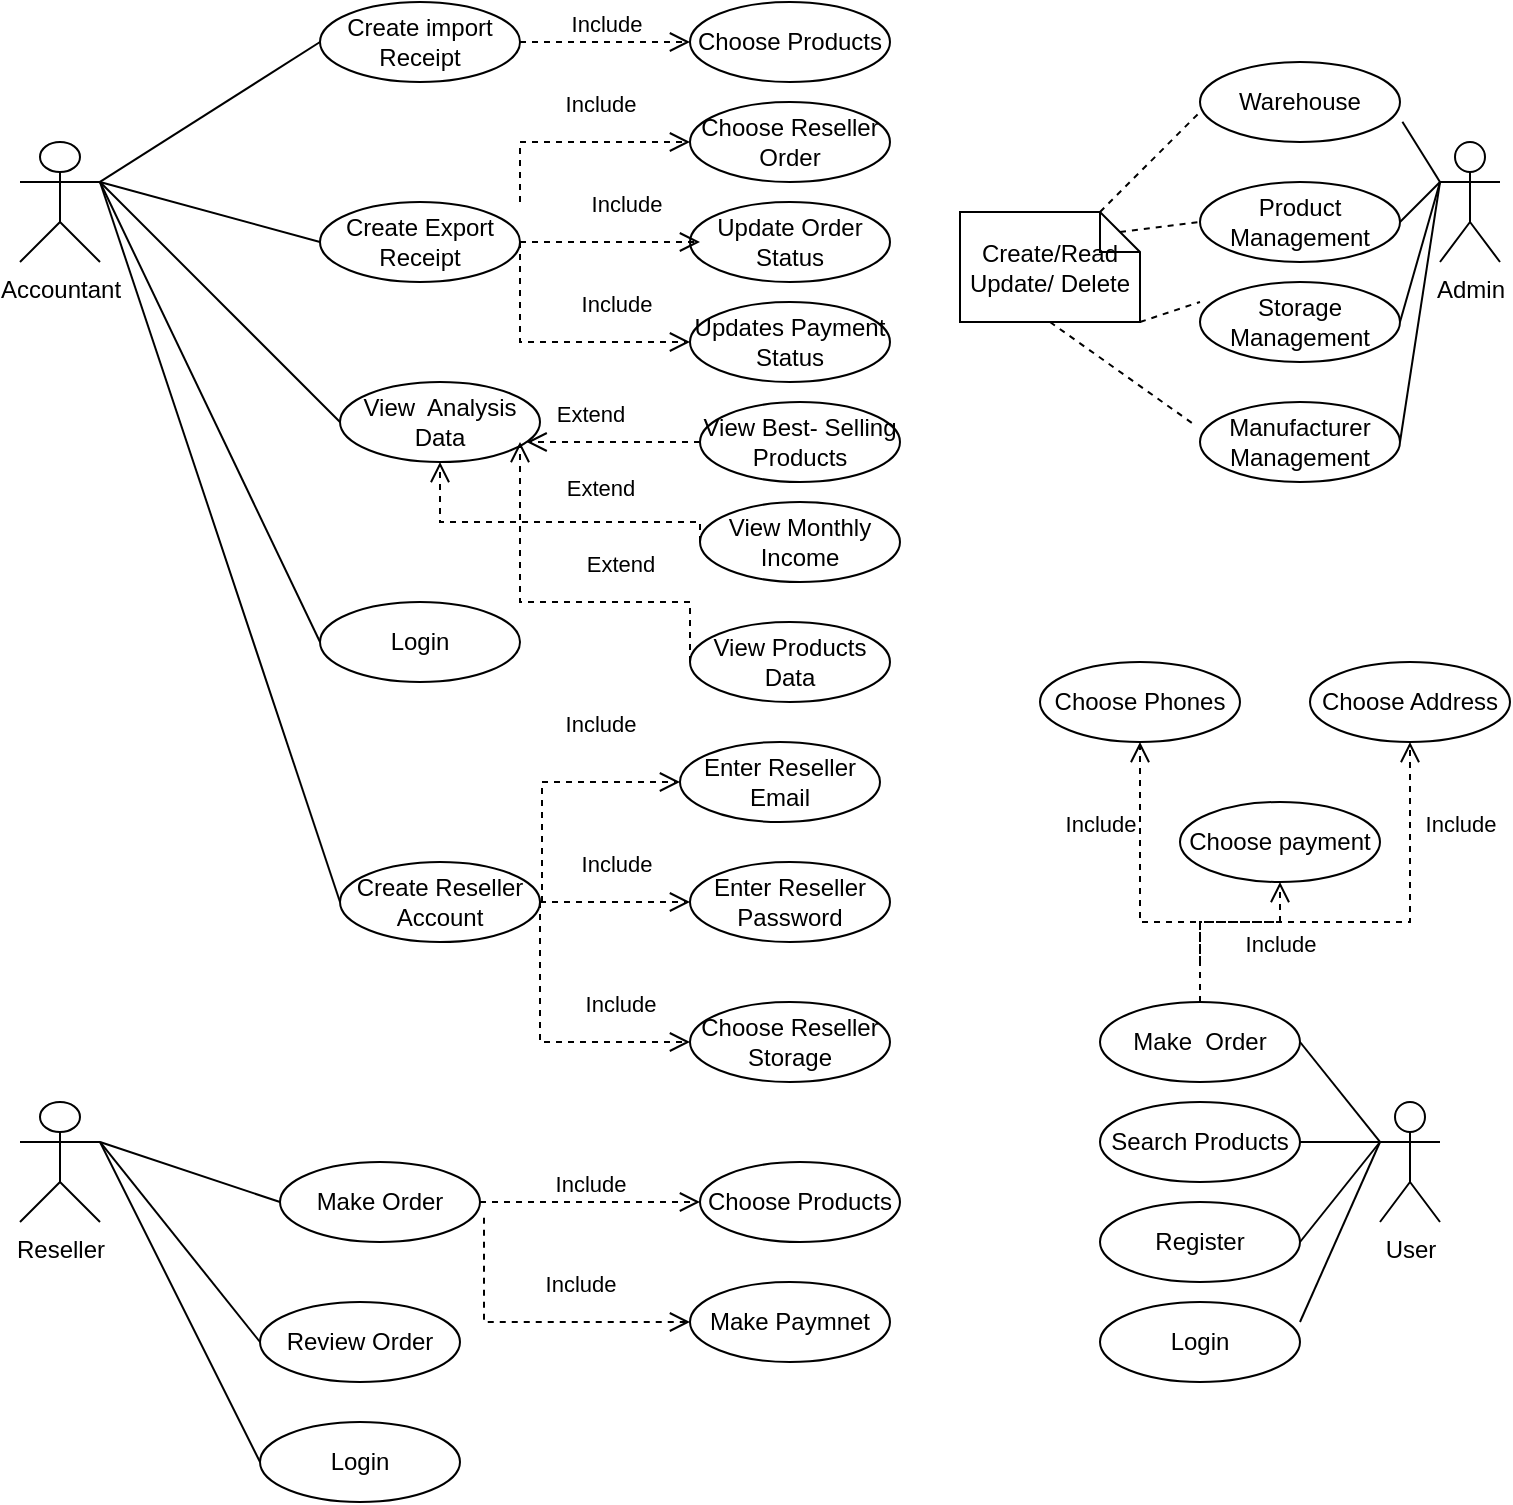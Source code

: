 <mxfile version="21.2.1" type="device">
  <diagram name="Page-1" id="Z_iE8Oe1xDvAM4t4I7aL">
    <mxGraphModel dx="1313" dy="774" grid="0" gridSize="10" guides="1" tooltips="1" connect="1" arrows="1" fold="1" page="1" pageScale="1" pageWidth="850" pageHeight="1100" math="0" shadow="0">
      <root>
        <mxCell id="0" />
        <mxCell id="1" parent="0" />
        <mxCell id="nKITEEV85xEgaJ3Tnu8Z-1" value="Accountant&lt;br&gt;" style="shape=umlActor;verticalLabelPosition=bottom;verticalAlign=top;html=1;outlineConnect=0;" parent="1" vertex="1">
          <mxGeometry x="90" y="100" width="40" height="60" as="geometry" />
        </mxCell>
        <mxCell id="nKITEEV85xEgaJ3Tnu8Z-2" value="Reseller" style="shape=umlActor;verticalLabelPosition=bottom;verticalAlign=top;html=1;outlineConnect=0;" parent="1" vertex="1">
          <mxGeometry x="90" y="580" width="40" height="60" as="geometry" />
        </mxCell>
        <mxCell id="nKITEEV85xEgaJ3Tnu8Z-3" value="Admin&lt;br&gt;" style="shape=umlActor;verticalLabelPosition=bottom;verticalAlign=top;html=1;outlineConnect=0;" parent="1" vertex="1">
          <mxGeometry x="800" y="100" width="30" height="60" as="geometry" />
        </mxCell>
        <mxCell id="nKITEEV85xEgaJ3Tnu8Z-4" value="User&lt;br&gt;" style="shape=umlActor;verticalLabelPosition=bottom;verticalAlign=top;html=1;outlineConnect=0;" parent="1" vertex="1">
          <mxGeometry x="770" y="580" width="30" height="60" as="geometry" />
        </mxCell>
        <mxCell id="nKITEEV85xEgaJ3Tnu8Z-5" value="Create import Receipt" style="ellipse;whiteSpace=wrap;html=1;align=center;newEdgeStyle={&quot;edgeStyle&quot;:&quot;entityRelationEdgeStyle&quot;,&quot;startArrow&quot;:&quot;none&quot;,&quot;endArrow&quot;:&quot;none&quot;,&quot;segment&quot;:10,&quot;curved&quot;:1,&quot;sourcePerimeterSpacing&quot;:0,&quot;targetPerimeterSpacing&quot;:0};treeFolding=1;treeMoving=1;" parent="1" vertex="1">
          <mxGeometry x="240" y="30" width="100" height="40" as="geometry" />
        </mxCell>
        <mxCell id="nKITEEV85xEgaJ3Tnu8Z-6" value="Create Export Receipt" style="ellipse;whiteSpace=wrap;html=1;align=center;newEdgeStyle={&quot;edgeStyle&quot;:&quot;entityRelationEdgeStyle&quot;,&quot;startArrow&quot;:&quot;none&quot;,&quot;endArrow&quot;:&quot;none&quot;,&quot;segment&quot;:10,&quot;curved&quot;:1,&quot;sourcePerimeterSpacing&quot;:0,&quot;targetPerimeterSpacing&quot;:0};treeFolding=1;treeMoving=1;" parent="1" vertex="1">
          <mxGeometry x="240" y="130" width="100" height="40" as="geometry" />
        </mxCell>
        <mxCell id="nKITEEV85xEgaJ3Tnu8Z-7" value="View&amp;nbsp; Analysis Data" style="ellipse;whiteSpace=wrap;html=1;align=center;newEdgeStyle={&quot;edgeStyle&quot;:&quot;entityRelationEdgeStyle&quot;,&quot;startArrow&quot;:&quot;none&quot;,&quot;endArrow&quot;:&quot;none&quot;,&quot;segment&quot;:10,&quot;curved&quot;:1,&quot;sourcePerimeterSpacing&quot;:0,&quot;targetPerimeterSpacing&quot;:0};treeFolding=1;treeMoving=1;" parent="1" vertex="1">
          <mxGeometry x="250" y="220" width="100" height="40" as="geometry" />
        </mxCell>
        <mxCell id="nKITEEV85xEgaJ3Tnu8Z-8" value="Login" style="ellipse;whiteSpace=wrap;html=1;align=center;newEdgeStyle={&quot;edgeStyle&quot;:&quot;entityRelationEdgeStyle&quot;,&quot;startArrow&quot;:&quot;none&quot;,&quot;endArrow&quot;:&quot;none&quot;,&quot;segment&quot;:10,&quot;curved&quot;:1,&quot;sourcePerimeterSpacing&quot;:0,&quot;targetPerimeterSpacing&quot;:0};treeFolding=1;treeMoving=1;" parent="1" vertex="1">
          <mxGeometry x="240" y="330" width="100" height="40" as="geometry" />
        </mxCell>
        <mxCell id="nKITEEV85xEgaJ3Tnu8Z-9" value="Create Reseller Account" style="ellipse;whiteSpace=wrap;html=1;align=center;newEdgeStyle={&quot;edgeStyle&quot;:&quot;entityRelationEdgeStyle&quot;,&quot;startArrow&quot;:&quot;none&quot;,&quot;endArrow&quot;:&quot;none&quot;,&quot;segment&quot;:10,&quot;curved&quot;:1,&quot;sourcePerimeterSpacing&quot;:0,&quot;targetPerimeterSpacing&quot;:0};treeFolding=1;treeMoving=1;" parent="1" vertex="1">
          <mxGeometry x="250" y="460" width="100" height="40" as="geometry" />
        </mxCell>
        <mxCell id="nKITEEV85xEgaJ3Tnu8Z-10" value="Choose Products" style="ellipse;whiteSpace=wrap;html=1;align=center;newEdgeStyle={&quot;edgeStyle&quot;:&quot;entityRelationEdgeStyle&quot;,&quot;startArrow&quot;:&quot;none&quot;,&quot;endArrow&quot;:&quot;none&quot;,&quot;segment&quot;:10,&quot;curved&quot;:1,&quot;sourcePerimeterSpacing&quot;:0,&quot;targetPerimeterSpacing&quot;:0};treeFolding=1;treeMoving=1;" parent="1" vertex="1">
          <mxGeometry x="425" y="30" width="100" height="40" as="geometry" />
        </mxCell>
        <mxCell id="nKITEEV85xEgaJ3Tnu8Z-11" value="Choose Reseller Order" style="ellipse;whiteSpace=wrap;html=1;align=center;newEdgeStyle={&quot;edgeStyle&quot;:&quot;entityRelationEdgeStyle&quot;,&quot;startArrow&quot;:&quot;none&quot;,&quot;endArrow&quot;:&quot;none&quot;,&quot;segment&quot;:10,&quot;curved&quot;:1,&quot;sourcePerimeterSpacing&quot;:0,&quot;targetPerimeterSpacing&quot;:0};treeFolding=1;treeMoving=1;" parent="1" vertex="1">
          <mxGeometry x="425" y="80" width="100" height="40" as="geometry" />
        </mxCell>
        <mxCell id="nKITEEV85xEgaJ3Tnu8Z-12" value="Choose Reseller Storage" style="ellipse;whiteSpace=wrap;html=1;align=center;newEdgeStyle={&quot;edgeStyle&quot;:&quot;entityRelationEdgeStyle&quot;,&quot;startArrow&quot;:&quot;none&quot;,&quot;endArrow&quot;:&quot;none&quot;,&quot;segment&quot;:10,&quot;curved&quot;:1,&quot;sourcePerimeterSpacing&quot;:0,&quot;targetPerimeterSpacing&quot;:0};treeFolding=1;treeMoving=1;" parent="1" vertex="1">
          <mxGeometry x="425" y="530" width="100" height="40" as="geometry" />
        </mxCell>
        <mxCell id="nKITEEV85xEgaJ3Tnu8Z-13" value="Enter Reseller Password" style="ellipse;whiteSpace=wrap;html=1;align=center;newEdgeStyle={&quot;edgeStyle&quot;:&quot;entityRelationEdgeStyle&quot;,&quot;startArrow&quot;:&quot;none&quot;,&quot;endArrow&quot;:&quot;none&quot;,&quot;segment&quot;:10,&quot;curved&quot;:1,&quot;sourcePerimeterSpacing&quot;:0,&quot;targetPerimeterSpacing&quot;:0};treeFolding=1;treeMoving=1;" parent="1" vertex="1">
          <mxGeometry x="425" y="460" width="100" height="40" as="geometry" />
        </mxCell>
        <mxCell id="nKITEEV85xEgaJ3Tnu8Z-14" value="Update Order Status" style="ellipse;whiteSpace=wrap;html=1;align=center;newEdgeStyle={&quot;edgeStyle&quot;:&quot;entityRelationEdgeStyle&quot;,&quot;startArrow&quot;:&quot;none&quot;,&quot;endArrow&quot;:&quot;none&quot;,&quot;segment&quot;:10,&quot;curved&quot;:1,&quot;sourcePerimeterSpacing&quot;:0,&quot;targetPerimeterSpacing&quot;:0};treeFolding=1;treeMoving=1;" parent="1" vertex="1">
          <mxGeometry x="425" y="130" width="100" height="40" as="geometry" />
        </mxCell>
        <mxCell id="nKITEEV85xEgaJ3Tnu8Z-15" value="Updates Payment Status" style="ellipse;whiteSpace=wrap;html=1;align=center;newEdgeStyle={&quot;edgeStyle&quot;:&quot;entityRelationEdgeStyle&quot;,&quot;startArrow&quot;:&quot;none&quot;,&quot;endArrow&quot;:&quot;none&quot;,&quot;segment&quot;:10,&quot;curved&quot;:1,&quot;sourcePerimeterSpacing&quot;:0,&quot;targetPerimeterSpacing&quot;:0};treeFolding=1;treeMoving=1;" parent="1" vertex="1">
          <mxGeometry x="425" y="180" width="100" height="40" as="geometry" />
        </mxCell>
        <mxCell id="nKITEEV85xEgaJ3Tnu8Z-16" value="View Best- Selling Products" style="ellipse;whiteSpace=wrap;html=1;align=center;newEdgeStyle={&quot;edgeStyle&quot;:&quot;entityRelationEdgeStyle&quot;,&quot;startArrow&quot;:&quot;none&quot;,&quot;endArrow&quot;:&quot;none&quot;,&quot;segment&quot;:10,&quot;curved&quot;:1,&quot;sourcePerimeterSpacing&quot;:0,&quot;targetPerimeterSpacing&quot;:0};treeFolding=1;treeMoving=1;" parent="1" vertex="1">
          <mxGeometry x="430" y="230" width="100" height="40" as="geometry" />
        </mxCell>
        <mxCell id="nKITEEV85xEgaJ3Tnu8Z-17" value="View Monthly Income" style="ellipse;whiteSpace=wrap;html=1;align=center;newEdgeStyle={&quot;edgeStyle&quot;:&quot;entityRelationEdgeStyle&quot;,&quot;startArrow&quot;:&quot;none&quot;,&quot;endArrow&quot;:&quot;none&quot;,&quot;segment&quot;:10,&quot;curved&quot;:1,&quot;sourcePerimeterSpacing&quot;:0,&quot;targetPerimeterSpacing&quot;:0};treeFolding=1;treeMoving=1;" parent="1" vertex="1">
          <mxGeometry x="430" y="280" width="100" height="40" as="geometry" />
        </mxCell>
        <mxCell id="nKITEEV85xEgaJ3Tnu8Z-18" value="View Products Data" style="ellipse;whiteSpace=wrap;html=1;align=center;newEdgeStyle={&quot;edgeStyle&quot;:&quot;entityRelationEdgeStyle&quot;,&quot;startArrow&quot;:&quot;none&quot;,&quot;endArrow&quot;:&quot;none&quot;,&quot;segment&quot;:10,&quot;curved&quot;:1,&quot;sourcePerimeterSpacing&quot;:0,&quot;targetPerimeterSpacing&quot;:0};treeFolding=1;treeMoving=1;" parent="1" vertex="1">
          <mxGeometry x="425" y="340" width="100" height="40" as="geometry" />
        </mxCell>
        <mxCell id="nKITEEV85xEgaJ3Tnu8Z-19" value="Enter Reseller Email" style="ellipse;whiteSpace=wrap;html=1;align=center;newEdgeStyle={&quot;edgeStyle&quot;:&quot;entityRelationEdgeStyle&quot;,&quot;startArrow&quot;:&quot;none&quot;,&quot;endArrow&quot;:&quot;none&quot;,&quot;segment&quot;:10,&quot;curved&quot;:1,&quot;sourcePerimeterSpacing&quot;:0,&quot;targetPerimeterSpacing&quot;:0};treeFolding=1;treeMoving=1;" parent="1" vertex="1">
          <mxGeometry x="420" y="400" width="100" height="40" as="geometry" />
        </mxCell>
        <mxCell id="nKITEEV85xEgaJ3Tnu8Z-20" value="Login" style="ellipse;whiteSpace=wrap;html=1;align=center;newEdgeStyle={&quot;edgeStyle&quot;:&quot;entityRelationEdgeStyle&quot;,&quot;startArrow&quot;:&quot;none&quot;,&quot;endArrow&quot;:&quot;none&quot;,&quot;segment&quot;:10,&quot;curved&quot;:1,&quot;sourcePerimeterSpacing&quot;:0,&quot;targetPerimeterSpacing&quot;:0};treeFolding=1;treeMoving=1;" parent="1" vertex="1">
          <mxGeometry x="210" y="740" width="100" height="40" as="geometry" />
        </mxCell>
        <mxCell id="nKITEEV85xEgaJ3Tnu8Z-21" value="Review Order" style="ellipse;whiteSpace=wrap;html=1;align=center;newEdgeStyle={&quot;edgeStyle&quot;:&quot;entityRelationEdgeStyle&quot;,&quot;startArrow&quot;:&quot;none&quot;,&quot;endArrow&quot;:&quot;none&quot;,&quot;segment&quot;:10,&quot;curved&quot;:1,&quot;sourcePerimeterSpacing&quot;:0,&quot;targetPerimeterSpacing&quot;:0};treeFolding=1;treeMoving=1;" parent="1" vertex="1">
          <mxGeometry x="210" y="680" width="100" height="40" as="geometry" />
        </mxCell>
        <mxCell id="nKITEEV85xEgaJ3Tnu8Z-22" value="Make Order" style="ellipse;whiteSpace=wrap;html=1;align=center;newEdgeStyle={&quot;edgeStyle&quot;:&quot;entityRelationEdgeStyle&quot;,&quot;startArrow&quot;:&quot;none&quot;,&quot;endArrow&quot;:&quot;none&quot;,&quot;segment&quot;:10,&quot;curved&quot;:1,&quot;sourcePerimeterSpacing&quot;:0,&quot;targetPerimeterSpacing&quot;:0};treeFolding=1;treeMoving=1;" parent="1" vertex="1">
          <mxGeometry x="220" y="610" width="100" height="40" as="geometry" />
        </mxCell>
        <mxCell id="nKITEEV85xEgaJ3Tnu8Z-23" value="Make Paymnet" style="ellipse;whiteSpace=wrap;html=1;align=center;newEdgeStyle={&quot;edgeStyle&quot;:&quot;entityRelationEdgeStyle&quot;,&quot;startArrow&quot;:&quot;none&quot;,&quot;endArrow&quot;:&quot;none&quot;,&quot;segment&quot;:10,&quot;curved&quot;:1,&quot;sourcePerimeterSpacing&quot;:0,&quot;targetPerimeterSpacing&quot;:0};treeFolding=1;treeMoving=1;" parent="1" vertex="1">
          <mxGeometry x="425" y="670" width="100" height="40" as="geometry" />
        </mxCell>
        <mxCell id="nKITEEV85xEgaJ3Tnu8Z-24" value="Choose Products" style="ellipse;whiteSpace=wrap;html=1;align=center;newEdgeStyle={&quot;edgeStyle&quot;:&quot;entityRelationEdgeStyle&quot;,&quot;startArrow&quot;:&quot;none&quot;,&quot;endArrow&quot;:&quot;none&quot;,&quot;segment&quot;:10,&quot;curved&quot;:1,&quot;sourcePerimeterSpacing&quot;:0,&quot;targetPerimeterSpacing&quot;:0};treeFolding=1;treeMoving=1;" parent="1" vertex="1">
          <mxGeometry x="430" y="610" width="100" height="40" as="geometry" />
        </mxCell>
        <mxCell id="nKITEEV85xEgaJ3Tnu8Z-25" value="Manufacturer Management" style="ellipse;whiteSpace=wrap;html=1;align=center;newEdgeStyle={&quot;edgeStyle&quot;:&quot;entityRelationEdgeStyle&quot;,&quot;startArrow&quot;:&quot;none&quot;,&quot;endArrow&quot;:&quot;none&quot;,&quot;segment&quot;:10,&quot;curved&quot;:1,&quot;sourcePerimeterSpacing&quot;:0,&quot;targetPerimeterSpacing&quot;:0};treeFolding=1;treeMoving=1;" parent="1" vertex="1">
          <mxGeometry x="680" y="230" width="100" height="40" as="geometry" />
        </mxCell>
        <mxCell id="nKITEEV85xEgaJ3Tnu8Z-26" value="Storage Management" style="ellipse;whiteSpace=wrap;html=1;align=center;newEdgeStyle={&quot;edgeStyle&quot;:&quot;entityRelationEdgeStyle&quot;,&quot;startArrow&quot;:&quot;none&quot;,&quot;endArrow&quot;:&quot;none&quot;,&quot;segment&quot;:10,&quot;curved&quot;:1,&quot;sourcePerimeterSpacing&quot;:0,&quot;targetPerimeterSpacing&quot;:0};treeFolding=1;treeMoving=1;" parent="1" vertex="1">
          <mxGeometry x="680" y="170" width="100" height="40" as="geometry" />
        </mxCell>
        <mxCell id="nKITEEV85xEgaJ3Tnu8Z-27" value="Product Management" style="ellipse;whiteSpace=wrap;html=1;align=center;newEdgeStyle={&quot;edgeStyle&quot;:&quot;entityRelationEdgeStyle&quot;,&quot;startArrow&quot;:&quot;none&quot;,&quot;endArrow&quot;:&quot;none&quot;,&quot;segment&quot;:10,&quot;curved&quot;:1,&quot;sourcePerimeterSpacing&quot;:0,&quot;targetPerimeterSpacing&quot;:0};treeFolding=1;treeMoving=1;" parent="1" vertex="1">
          <mxGeometry x="680" y="120" width="100" height="40" as="geometry" />
        </mxCell>
        <mxCell id="nKITEEV85xEgaJ3Tnu8Z-28" value="Warehouse" style="ellipse;whiteSpace=wrap;html=1;align=center;newEdgeStyle={&quot;edgeStyle&quot;:&quot;entityRelationEdgeStyle&quot;,&quot;startArrow&quot;:&quot;none&quot;,&quot;endArrow&quot;:&quot;none&quot;,&quot;segment&quot;:10,&quot;curved&quot;:1,&quot;sourcePerimeterSpacing&quot;:0,&quot;targetPerimeterSpacing&quot;:0};treeFolding=1;treeMoving=1;" parent="1" vertex="1">
          <mxGeometry x="680" y="60" width="100" height="40" as="geometry" />
        </mxCell>
        <mxCell id="nKITEEV85xEgaJ3Tnu8Z-29" value="Login" style="ellipse;whiteSpace=wrap;html=1;align=center;newEdgeStyle={&quot;edgeStyle&quot;:&quot;entityRelationEdgeStyle&quot;,&quot;startArrow&quot;:&quot;none&quot;,&quot;endArrow&quot;:&quot;none&quot;,&quot;segment&quot;:10,&quot;curved&quot;:1,&quot;sourcePerimeterSpacing&quot;:0,&quot;targetPerimeterSpacing&quot;:0};treeFolding=1;treeMoving=1;" parent="1" vertex="1">
          <mxGeometry x="630" y="680" width="100" height="40" as="geometry" />
        </mxCell>
        <mxCell id="nKITEEV85xEgaJ3Tnu8Z-30" value="Register" style="ellipse;whiteSpace=wrap;html=1;align=center;newEdgeStyle={&quot;edgeStyle&quot;:&quot;entityRelationEdgeStyle&quot;,&quot;startArrow&quot;:&quot;none&quot;,&quot;endArrow&quot;:&quot;none&quot;,&quot;segment&quot;:10,&quot;curved&quot;:1,&quot;sourcePerimeterSpacing&quot;:0,&quot;targetPerimeterSpacing&quot;:0};treeFolding=1;treeMoving=1;" parent="1" vertex="1">
          <mxGeometry x="630" y="630" width="100" height="40" as="geometry" />
        </mxCell>
        <mxCell id="nKITEEV85xEgaJ3Tnu8Z-31" value="Search Products" style="ellipse;whiteSpace=wrap;html=1;align=center;newEdgeStyle={&quot;edgeStyle&quot;:&quot;entityRelationEdgeStyle&quot;,&quot;startArrow&quot;:&quot;none&quot;,&quot;endArrow&quot;:&quot;none&quot;,&quot;segment&quot;:10,&quot;curved&quot;:1,&quot;sourcePerimeterSpacing&quot;:0,&quot;targetPerimeterSpacing&quot;:0};treeFolding=1;treeMoving=1;" parent="1" vertex="1">
          <mxGeometry x="630" y="580" width="100" height="40" as="geometry" />
        </mxCell>
        <mxCell id="nKITEEV85xEgaJ3Tnu8Z-32" value="Make&amp;nbsp; Order" style="ellipse;whiteSpace=wrap;html=1;align=center;newEdgeStyle={&quot;edgeStyle&quot;:&quot;entityRelationEdgeStyle&quot;,&quot;startArrow&quot;:&quot;none&quot;,&quot;endArrow&quot;:&quot;none&quot;,&quot;segment&quot;:10,&quot;curved&quot;:1,&quot;sourcePerimeterSpacing&quot;:0,&quot;targetPerimeterSpacing&quot;:0};treeFolding=1;treeMoving=1;" parent="1" vertex="1">
          <mxGeometry x="630" y="530" width="100" height="40" as="geometry" />
        </mxCell>
        <mxCell id="nKITEEV85xEgaJ3Tnu8Z-35" value="Choose payment" style="ellipse;whiteSpace=wrap;html=1;align=center;newEdgeStyle={&quot;edgeStyle&quot;:&quot;entityRelationEdgeStyle&quot;,&quot;startArrow&quot;:&quot;none&quot;,&quot;endArrow&quot;:&quot;none&quot;,&quot;segment&quot;:10,&quot;curved&quot;:1,&quot;sourcePerimeterSpacing&quot;:0,&quot;targetPerimeterSpacing&quot;:0};treeFolding=1;treeMoving=1;" parent="1" vertex="1">
          <mxGeometry x="670" y="430" width="100" height="40" as="geometry" />
        </mxCell>
        <mxCell id="nKITEEV85xEgaJ3Tnu8Z-36" value="Choose Address" style="ellipse;whiteSpace=wrap;html=1;align=center;newEdgeStyle={&quot;edgeStyle&quot;:&quot;entityRelationEdgeStyle&quot;,&quot;startArrow&quot;:&quot;none&quot;,&quot;endArrow&quot;:&quot;none&quot;,&quot;segment&quot;:10,&quot;curved&quot;:1,&quot;sourcePerimeterSpacing&quot;:0,&quot;targetPerimeterSpacing&quot;:0};treeFolding=1;treeMoving=1;" parent="1" vertex="1">
          <mxGeometry x="735" y="360" width="100" height="40" as="geometry" />
        </mxCell>
        <mxCell id="nKITEEV85xEgaJ3Tnu8Z-37" value="Choose Phones" style="ellipse;whiteSpace=wrap;html=1;align=center;newEdgeStyle={&quot;edgeStyle&quot;:&quot;entityRelationEdgeStyle&quot;,&quot;startArrow&quot;:&quot;none&quot;,&quot;endArrow&quot;:&quot;none&quot;,&quot;segment&quot;:10,&quot;curved&quot;:1,&quot;sourcePerimeterSpacing&quot;:0,&quot;targetPerimeterSpacing&quot;:0};treeFolding=1;treeMoving=1;" parent="1" vertex="1">
          <mxGeometry x="600" y="360" width="100" height="40" as="geometry" />
        </mxCell>
        <mxCell id="nKITEEV85xEgaJ3Tnu8Z-65" value="" style="endArrow=none;html=1;rounded=0;exitX=1;exitY=0.333;exitDx=0;exitDy=0;exitPerimeter=0;entryX=0;entryY=0.5;entryDx=0;entryDy=0;" parent="1" source="nKITEEV85xEgaJ3Tnu8Z-1" target="nKITEEV85xEgaJ3Tnu8Z-5" edge="1">
          <mxGeometry width="50" height="50" relative="1" as="geometry">
            <mxPoint x="160" y="120" as="sourcePoint" />
            <mxPoint x="210" y="70" as="targetPoint" />
          </mxGeometry>
        </mxCell>
        <mxCell id="nKITEEV85xEgaJ3Tnu8Z-67" value="" style="endArrow=none;html=1;rounded=0;exitX=1;exitY=0.333;exitDx=0;exitDy=0;exitPerimeter=0;entryX=0;entryY=0.5;entryDx=0;entryDy=0;" parent="1" source="nKITEEV85xEgaJ3Tnu8Z-1" target="nKITEEV85xEgaJ3Tnu8Z-6" edge="1">
          <mxGeometry width="50" height="50" relative="1" as="geometry">
            <mxPoint x="720" y="450" as="sourcePoint" />
            <mxPoint x="770" y="400" as="targetPoint" />
          </mxGeometry>
        </mxCell>
        <mxCell id="nKITEEV85xEgaJ3Tnu8Z-68" value="" style="endArrow=none;html=1;rounded=0;entryX=0;entryY=0.5;entryDx=0;entryDy=0;" parent="1" target="nKITEEV85xEgaJ3Tnu8Z-7" edge="1">
          <mxGeometry width="50" height="50" relative="1" as="geometry">
            <mxPoint x="130" y="120" as="sourcePoint" />
            <mxPoint x="250" y="130" as="targetPoint" />
          </mxGeometry>
        </mxCell>
        <mxCell id="nKITEEV85xEgaJ3Tnu8Z-69" value="" style="endArrow=none;html=1;rounded=0;entryX=0;entryY=0.5;entryDx=0;entryDy=0;" parent="1" target="nKITEEV85xEgaJ3Tnu8Z-8" edge="1">
          <mxGeometry width="50" height="50" relative="1" as="geometry">
            <mxPoint x="130" y="120" as="sourcePoint" />
            <mxPoint x="260" y="140" as="targetPoint" />
          </mxGeometry>
        </mxCell>
        <mxCell id="nKITEEV85xEgaJ3Tnu8Z-70" value="" style="endArrow=none;html=1;rounded=0;exitX=1;exitY=0.333;exitDx=0;exitDy=0;exitPerimeter=0;entryX=0;entryY=0.5;entryDx=0;entryDy=0;" parent="1" source="nKITEEV85xEgaJ3Tnu8Z-1" target="nKITEEV85xEgaJ3Tnu8Z-9" edge="1">
          <mxGeometry width="50" height="50" relative="1" as="geometry">
            <mxPoint x="160" y="150" as="sourcePoint" />
            <mxPoint x="270" y="150" as="targetPoint" />
          </mxGeometry>
        </mxCell>
        <mxCell id="nKITEEV85xEgaJ3Tnu8Z-71" value="" style="endArrow=none;html=1;rounded=0;entryX=0;entryY=0.5;entryDx=0;entryDy=0;" parent="1" target="nKITEEV85xEgaJ3Tnu8Z-22" edge="1">
          <mxGeometry width="50" height="50" relative="1" as="geometry">
            <mxPoint x="130" y="600" as="sourcePoint" />
            <mxPoint x="280" y="160" as="targetPoint" />
          </mxGeometry>
        </mxCell>
        <mxCell id="nKITEEV85xEgaJ3Tnu8Z-72" value="" style="endArrow=none;html=1;rounded=0;exitX=1;exitY=0.333;exitDx=0;exitDy=0;exitPerimeter=0;entryX=0;entryY=0.5;entryDx=0;entryDy=0;" parent="1" source="nKITEEV85xEgaJ3Tnu8Z-2" target="nKITEEV85xEgaJ3Tnu8Z-21" edge="1">
          <mxGeometry width="50" height="50" relative="1" as="geometry">
            <mxPoint x="180" y="170" as="sourcePoint" />
            <mxPoint x="290" y="170" as="targetPoint" />
          </mxGeometry>
        </mxCell>
        <mxCell id="nKITEEV85xEgaJ3Tnu8Z-73" value="" style="endArrow=none;html=1;rounded=0;exitX=1;exitY=0.333;exitDx=0;exitDy=0;exitPerimeter=0;entryX=0;entryY=0.5;entryDx=0;entryDy=0;" parent="1" source="nKITEEV85xEgaJ3Tnu8Z-2" target="nKITEEV85xEgaJ3Tnu8Z-20" edge="1">
          <mxGeometry width="50" height="50" relative="1" as="geometry">
            <mxPoint x="190" y="180" as="sourcePoint" />
            <mxPoint x="300" y="180" as="targetPoint" />
          </mxGeometry>
        </mxCell>
        <mxCell id="nKITEEV85xEgaJ3Tnu8Z-74" value="" style="endArrow=none;html=1;rounded=0;exitX=1.012;exitY=0.747;exitDx=0;exitDy=0;exitPerimeter=0;entryX=0;entryY=0.333;entryDx=0;entryDy=0;entryPerimeter=0;" parent="1" source="nKITEEV85xEgaJ3Tnu8Z-28" target="nKITEEV85xEgaJ3Tnu8Z-3" edge="1">
          <mxGeometry width="50" height="50" relative="1" as="geometry">
            <mxPoint x="200" y="190" as="sourcePoint" />
            <mxPoint x="310" y="190" as="targetPoint" />
          </mxGeometry>
        </mxCell>
        <mxCell id="nKITEEV85xEgaJ3Tnu8Z-75" value="" style="endArrow=none;html=1;rounded=0;exitX=1;exitY=0.5;exitDx=0;exitDy=0;" parent="1" source="nKITEEV85xEgaJ3Tnu8Z-27" edge="1">
          <mxGeometry width="50" height="50" relative="1" as="geometry">
            <mxPoint x="751" y="120" as="sourcePoint" />
            <mxPoint x="800" y="120" as="targetPoint" />
            <Array as="points">
              <mxPoint x="800" y="120" />
            </Array>
          </mxGeometry>
        </mxCell>
        <mxCell id="nKITEEV85xEgaJ3Tnu8Z-76" value="" style="endArrow=none;html=1;rounded=0;exitX=1;exitY=0.5;exitDx=0;exitDy=0;" parent="1" source="nKITEEV85xEgaJ3Tnu8Z-26" edge="1">
          <mxGeometry width="50" height="50" relative="1" as="geometry">
            <mxPoint x="761" y="130" as="sourcePoint" />
            <mxPoint x="800" y="120" as="targetPoint" />
          </mxGeometry>
        </mxCell>
        <mxCell id="nKITEEV85xEgaJ3Tnu8Z-77" value="" style="endArrow=none;html=1;rounded=0;exitX=1;exitY=0.5;exitDx=0;exitDy=0;" parent="1" source="nKITEEV85xEgaJ3Tnu8Z-25" edge="1">
          <mxGeometry width="50" height="50" relative="1" as="geometry">
            <mxPoint x="771" y="140" as="sourcePoint" />
            <mxPoint x="800" y="120" as="targetPoint" />
          </mxGeometry>
        </mxCell>
        <mxCell id="nKITEEV85xEgaJ3Tnu8Z-79" value="" style="endArrow=none;html=1;rounded=0;exitX=1;exitY=0.5;exitDx=0;exitDy=0;entryX=0;entryY=0.333;entryDx=0;entryDy=0;entryPerimeter=0;" parent="1" source="nKITEEV85xEgaJ3Tnu8Z-32" target="nKITEEV85xEgaJ3Tnu8Z-4" edge="1">
          <mxGeometry width="50" height="50" relative="1" as="geometry">
            <mxPoint x="781" y="150" as="sourcePoint" />
            <mxPoint x="820" y="160" as="targetPoint" />
          </mxGeometry>
        </mxCell>
        <mxCell id="nKITEEV85xEgaJ3Tnu8Z-80" value="" style="endArrow=none;html=1;rounded=0;exitX=1;exitY=0.5;exitDx=0;exitDy=0;" parent="1" source="nKITEEV85xEgaJ3Tnu8Z-30" edge="1">
          <mxGeometry width="50" height="50" relative="1" as="geometry">
            <mxPoint x="791" y="160" as="sourcePoint" />
            <mxPoint x="770" y="600" as="targetPoint" />
          </mxGeometry>
        </mxCell>
        <mxCell id="nKITEEV85xEgaJ3Tnu8Z-81" value="" style="endArrow=none;html=1;rounded=0;exitX=1;exitY=0.25;exitDx=0;exitDy=0;exitPerimeter=0;" parent="1" source="nKITEEV85xEgaJ3Tnu8Z-29" edge="1">
          <mxGeometry width="50" height="50" relative="1" as="geometry">
            <mxPoint x="801" y="170" as="sourcePoint" />
            <mxPoint x="770" y="600" as="targetPoint" />
          </mxGeometry>
        </mxCell>
        <mxCell id="nKITEEV85xEgaJ3Tnu8Z-82" value="" style="endArrow=none;html=1;rounded=0;exitX=1;exitY=0.5;exitDx=0;exitDy=0;" parent="1" source="nKITEEV85xEgaJ3Tnu8Z-31" edge="1">
          <mxGeometry width="50" height="50" relative="1" as="geometry">
            <mxPoint x="811" y="180" as="sourcePoint" />
            <mxPoint x="770" y="600" as="targetPoint" />
          </mxGeometry>
        </mxCell>
        <mxCell id="nKITEEV85xEgaJ3Tnu8Z-83" value="Include&lt;br&gt;" style="html=1;verticalAlign=bottom;endArrow=open;dashed=1;endSize=8;edgeStyle=elbowEdgeStyle;elbow=vertical;curved=0;rounded=0;exitX=1;exitY=0.5;exitDx=0;exitDy=0;entryX=0;entryY=0.5;entryDx=0;entryDy=0;" parent="1" source="nKITEEV85xEgaJ3Tnu8Z-5" target="nKITEEV85xEgaJ3Tnu8Z-10" edge="1">
          <mxGeometry relative="1" as="geometry">
            <mxPoint x="790" y="430" as="sourcePoint" />
            <mxPoint x="710" y="430" as="targetPoint" />
          </mxGeometry>
        </mxCell>
        <mxCell id="nKITEEV85xEgaJ3Tnu8Z-85" value="Include" style="html=1;verticalAlign=bottom;endArrow=open;dashed=1;endSize=8;edgeStyle=elbowEdgeStyle;elbow=vertical;curved=0;rounded=0;" parent="1" edge="1">
          <mxGeometry x="0.217" y="10" relative="1" as="geometry">
            <mxPoint x="340" y="130" as="sourcePoint" />
            <mxPoint x="425" y="100" as="targetPoint" />
            <Array as="points">
              <mxPoint x="380" y="100" />
            </Array>
            <mxPoint as="offset" />
          </mxGeometry>
        </mxCell>
        <mxCell id="nKITEEV85xEgaJ3Tnu8Z-90" value="Include" style="html=1;verticalAlign=bottom;endArrow=open;dashed=1;endSize=8;edgeStyle=elbowEdgeStyle;elbow=vertical;curved=0;rounded=0;exitX=1;exitY=0.5;exitDx=0;exitDy=0;" parent="1" source="nKITEEV85xEgaJ3Tnu8Z-6" edge="1">
          <mxGeometry x="0.167" y="10" relative="1" as="geometry">
            <mxPoint x="350" y="130" as="sourcePoint" />
            <mxPoint x="430" y="150" as="targetPoint" />
            <Array as="points">
              <mxPoint x="410" y="150" />
              <mxPoint x="400" y="130" />
            </Array>
            <mxPoint as="offset" />
          </mxGeometry>
        </mxCell>
        <mxCell id="nKITEEV85xEgaJ3Tnu8Z-94" value="Include" style="html=1;verticalAlign=bottom;endArrow=open;dashed=1;endSize=8;edgeStyle=elbowEdgeStyle;elbow=vertical;curved=0;rounded=0;exitX=1;exitY=0.5;exitDx=0;exitDy=0;entryX=0;entryY=0.5;entryDx=0;entryDy=0;" parent="1" source="nKITEEV85xEgaJ3Tnu8Z-6" target="nKITEEV85xEgaJ3Tnu8Z-15" edge="1">
          <mxGeometry x="0.455" y="10" relative="1" as="geometry">
            <mxPoint x="790" y="430" as="sourcePoint" />
            <mxPoint x="710" y="430" as="targetPoint" />
            <Array as="points">
              <mxPoint x="380" y="200" />
              <mxPoint x="430" y="180" />
            </Array>
            <mxPoint as="offset" />
          </mxGeometry>
        </mxCell>
        <mxCell id="nKITEEV85xEgaJ3Tnu8Z-97" value="Extend" style="html=1;verticalAlign=bottom;endArrow=open;dashed=1;endSize=8;edgeStyle=elbowEdgeStyle;elbow=vertical;curved=0;rounded=0;exitX=0;exitY=0.5;exitDx=0;exitDy=0;" parent="1" source="nKITEEV85xEgaJ3Tnu8Z-16" target="nKITEEV85xEgaJ3Tnu8Z-7" edge="1">
          <mxGeometry x="0.264" y="-5" relative="1" as="geometry">
            <mxPoint x="790" y="430" as="sourcePoint" />
            <mxPoint x="353" y="240" as="targetPoint" />
            <mxPoint as="offset" />
          </mxGeometry>
        </mxCell>
        <mxCell id="nKITEEV85xEgaJ3Tnu8Z-101" value="Extend" style="html=1;verticalAlign=bottom;endArrow=open;dashed=1;endSize=8;edgeStyle=elbowEdgeStyle;elbow=vertical;curved=0;rounded=0;exitX=0;exitY=0.5;exitDx=0;exitDy=0;" parent="1" source="nKITEEV85xEgaJ3Tnu8Z-18" edge="1">
          <mxGeometry x="0.676" y="-40" relative="1" as="geometry">
            <mxPoint x="450" y="270" as="sourcePoint" />
            <mxPoint x="340" y="250" as="targetPoint" />
            <mxPoint as="offset" />
            <Array as="points">
              <mxPoint x="370" y="330" />
              <mxPoint x="420" y="330" />
              <mxPoint x="400" y="280" />
            </Array>
          </mxGeometry>
        </mxCell>
        <mxCell id="nKITEEV85xEgaJ3Tnu8Z-105" value="Extend" style="html=1;verticalAlign=bottom;endArrow=open;dashed=1;endSize=8;edgeStyle=elbowEdgeStyle;elbow=vertical;curved=0;rounded=0;exitX=0;exitY=0.5;exitDx=0;exitDy=0;" parent="1" source="nKITEEV85xEgaJ3Tnu8Z-17" target="nKITEEV85xEgaJ3Tnu8Z-7" edge="1">
          <mxGeometry x="-0.412" y="30" relative="1" as="geometry">
            <mxPoint x="440" y="260" as="sourcePoint" />
            <mxPoint x="353" y="260" as="targetPoint" />
            <mxPoint as="offset" />
            <Array as="points">
              <mxPoint x="410" y="290" />
              <mxPoint x="400" y="320" />
              <mxPoint x="390" y="300" />
            </Array>
          </mxGeometry>
        </mxCell>
        <mxCell id="nKITEEV85xEgaJ3Tnu8Z-106" value="Include" style="html=1;verticalAlign=bottom;endArrow=open;dashed=1;endSize=8;edgeStyle=elbowEdgeStyle;elbow=vertical;curved=0;rounded=0;entryX=0;entryY=0.5;entryDx=0;entryDy=0;" parent="1" target="nKITEEV85xEgaJ3Tnu8Z-19" edge="1">
          <mxGeometry x="0.38" y="20" relative="1" as="geometry">
            <mxPoint x="351" y="480" as="sourcePoint" />
            <mxPoint x="435" y="60" as="targetPoint" />
            <Array as="points">
              <mxPoint x="390" y="420" />
            </Array>
            <mxPoint as="offset" />
          </mxGeometry>
        </mxCell>
        <mxCell id="nKITEEV85xEgaJ3Tnu8Z-107" value="Include" style="html=1;verticalAlign=bottom;endArrow=open;dashed=1;endSize=8;edgeStyle=elbowEdgeStyle;elbow=vertical;curved=0;rounded=0;entryX=0;entryY=0.5;entryDx=0;entryDy=0;" parent="1" target="nKITEEV85xEgaJ3Tnu8Z-12" edge="1">
          <mxGeometry x="0.517" y="10" relative="1" as="geometry">
            <mxPoint x="350" y="480" as="sourcePoint" />
            <mxPoint x="445" y="70" as="targetPoint" />
            <Array as="points">
              <mxPoint x="390" y="550" />
            </Array>
            <mxPoint as="offset" />
          </mxGeometry>
        </mxCell>
        <mxCell id="nKITEEV85xEgaJ3Tnu8Z-108" value="Include" style="html=1;verticalAlign=bottom;endArrow=open;dashed=1;endSize=8;edgeStyle=elbowEdgeStyle;elbow=vertical;curved=0;rounded=0;exitX=1;exitY=0.5;exitDx=0;exitDy=0;entryX=0;entryY=0.5;entryDx=0;entryDy=0;" parent="1" source="nKITEEV85xEgaJ3Tnu8Z-9" target="nKITEEV85xEgaJ3Tnu8Z-13" edge="1">
          <mxGeometry y="10" relative="1" as="geometry">
            <mxPoint x="350" y="60" as="sourcePoint" />
            <mxPoint x="420" y="470" as="targetPoint" />
            <mxPoint as="offset" />
          </mxGeometry>
        </mxCell>
        <mxCell id="nKITEEV85xEgaJ3Tnu8Z-110" value="Include" style="html=1;verticalAlign=bottom;endArrow=open;dashed=1;endSize=8;edgeStyle=elbowEdgeStyle;elbow=vertical;curved=0;rounded=0;exitX=1;exitY=0.5;exitDx=0;exitDy=0;entryX=0;entryY=0.5;entryDx=0;entryDy=0;" parent="1" source="nKITEEV85xEgaJ3Tnu8Z-22" target="nKITEEV85xEgaJ3Tnu8Z-24" edge="1">
          <mxGeometry relative="1" as="geometry">
            <mxPoint x="350" y="60" as="sourcePoint" />
            <mxPoint x="420" y="610" as="targetPoint" />
          </mxGeometry>
        </mxCell>
        <mxCell id="nKITEEV85xEgaJ3Tnu8Z-111" value="Include" style="html=1;verticalAlign=bottom;endArrow=open;dashed=1;endSize=8;edgeStyle=elbowEdgeStyle;elbow=vertical;curved=0;rounded=0;entryX=0;entryY=0.5;entryDx=0;entryDy=0;exitX=1.02;exitY=0.697;exitDx=0;exitDy=0;exitPerimeter=0;" parent="1" source="nKITEEV85xEgaJ3Tnu8Z-22" target="nKITEEV85xEgaJ3Tnu8Z-23" edge="1">
          <mxGeometry x="0.291" y="10" relative="1" as="geometry">
            <mxPoint x="360" y="650" as="sourcePoint" />
            <mxPoint x="425" y="620" as="targetPoint" />
            <Array as="points">
              <mxPoint x="380" y="690" />
            </Array>
            <mxPoint as="offset" />
          </mxGeometry>
        </mxCell>
        <mxCell id="nKITEEV85xEgaJ3Tnu8Z-112" value="Include" style="html=1;verticalAlign=bottom;endArrow=open;dashed=1;endSize=8;edgeStyle=elbowEdgeStyle;elbow=vertical;curved=0;rounded=0;exitX=0.5;exitY=0;exitDx=0;exitDy=0;entryX=0.5;entryY=1;entryDx=0;entryDy=0;" parent="1" source="nKITEEV85xEgaJ3Tnu8Z-32" target="nKITEEV85xEgaJ3Tnu8Z-37" edge="1">
          <mxGeometry x="0.375" y="20" relative="1" as="geometry">
            <mxPoint x="350" y="60" as="sourcePoint" />
            <mxPoint x="435" y="60" as="targetPoint" />
            <Array as="points">
              <mxPoint x="610" y="490" />
            </Array>
            <mxPoint as="offset" />
          </mxGeometry>
        </mxCell>
        <mxCell id="nKITEEV85xEgaJ3Tnu8Z-113" value="Include" style="html=1;verticalAlign=bottom;endArrow=open;dashed=1;endSize=8;edgeStyle=elbowEdgeStyle;elbow=vertical;curved=0;rounded=0;entryX=0.5;entryY=1;entryDx=0;entryDy=0;" parent="1" target="nKITEEV85xEgaJ3Tnu8Z-35" edge="1">
          <mxGeometry x="0.5" y="-20" relative="1" as="geometry">
            <mxPoint x="680" y="510" as="sourcePoint" />
            <mxPoint x="445" y="70" as="targetPoint" />
            <mxPoint x="-20" y="20" as="offset" />
          </mxGeometry>
        </mxCell>
        <mxCell id="nKITEEV85xEgaJ3Tnu8Z-114" value="Include" style="html=1;verticalAlign=bottom;endArrow=open;dashed=1;endSize=8;edgeStyle=elbowEdgeStyle;elbow=vertical;curved=0;rounded=0;exitX=0.5;exitY=0;exitDx=0;exitDy=0;entryX=0.5;entryY=1;entryDx=0;entryDy=0;" parent="1" source="nKITEEV85xEgaJ3Tnu8Z-32" target="nKITEEV85xEgaJ3Tnu8Z-36" edge="1">
          <mxGeometry x="0.575" y="-25" relative="1" as="geometry">
            <mxPoint x="370" y="80" as="sourcePoint" />
            <mxPoint x="455" y="80" as="targetPoint" />
            <Array as="points">
              <mxPoint x="790" y="490" />
            </Array>
            <mxPoint as="offset" />
          </mxGeometry>
        </mxCell>
        <mxCell id="5l7Y3les7JjDgAyOGJJl-15" value="Create/Read&lt;br&gt;Update/ Delete" style="shape=note;size=20;whiteSpace=wrap;html=1;" parent="1" vertex="1">
          <mxGeometry x="560" y="135" width="90" height="55" as="geometry" />
        </mxCell>
        <mxCell id="5l7Y3les7JjDgAyOGJJl-17" value="" style="endArrow=none;dashed=1;html=1;rounded=0;" parent="1" edge="1">
          <mxGeometry width="50" height="50" relative="1" as="geometry">
            <mxPoint x="630" y="135" as="sourcePoint" />
            <mxPoint x="680" y="85" as="targetPoint" />
          </mxGeometry>
        </mxCell>
        <mxCell id="5l7Y3les7JjDgAyOGJJl-18" value="" style="endArrow=none;dashed=1;html=1;rounded=0;entryX=0;entryY=0.5;entryDx=0;entryDy=0;" parent="1" target="nKITEEV85xEgaJ3Tnu8Z-27" edge="1">
          <mxGeometry width="50" height="50" relative="1" as="geometry">
            <mxPoint x="640" y="145" as="sourcePoint" />
            <mxPoint x="690" y="95" as="targetPoint" />
          </mxGeometry>
        </mxCell>
        <mxCell id="5l7Y3les7JjDgAyOGJJl-19" value="" style="endArrow=none;dashed=1;html=1;rounded=0;entryX=0;entryY=0.25;entryDx=0;entryDy=0;entryPerimeter=0;exitX=1;exitY=1;exitDx=0;exitDy=0;exitPerimeter=0;" parent="1" source="5l7Y3les7JjDgAyOGJJl-15" target="nKITEEV85xEgaJ3Tnu8Z-26" edge="1">
          <mxGeometry width="50" height="50" relative="1" as="geometry">
            <mxPoint x="650" y="155" as="sourcePoint" />
            <mxPoint x="700" y="105" as="targetPoint" />
          </mxGeometry>
        </mxCell>
        <mxCell id="5l7Y3les7JjDgAyOGJJl-20" value="" style="endArrow=none;dashed=1;html=1;rounded=0;entryX=-0.018;entryY=0.302;entryDx=0;entryDy=0;entryPerimeter=0;exitX=0.5;exitY=1;exitDx=0;exitDy=0;exitPerimeter=0;" parent="1" source="5l7Y3les7JjDgAyOGJJl-15" target="nKITEEV85xEgaJ3Tnu8Z-25" edge="1">
          <mxGeometry width="50" height="50" relative="1" as="geometry">
            <mxPoint x="620" y="170" as="sourcePoint" />
            <mxPoint x="710" y="115" as="targetPoint" />
          </mxGeometry>
        </mxCell>
      </root>
    </mxGraphModel>
  </diagram>
</mxfile>
